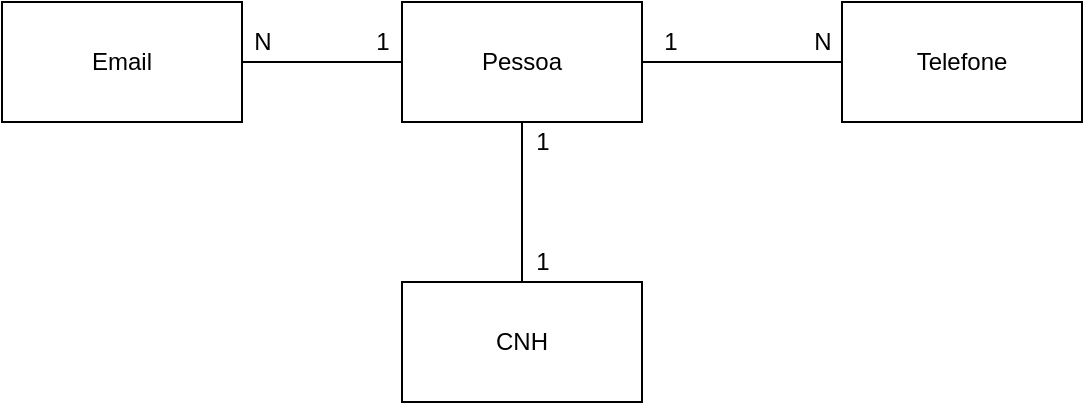 <mxfile version="14.4.3" type="device"><diagram id="W6DC61UbwGtgYYnEzkeH" name="Modelo conceitual"><mxGraphModel dx="1422" dy="762" grid="1" gridSize="10" guides="1" tooltips="1" connect="1" arrows="1" fold="1" page="1" pageScale="1" pageWidth="827" pageHeight="1169" math="0" shadow="0"><root><mxCell id="0"/><mxCell id="1" parent="0"/><mxCell id="qmhdvvVNwSrVJ_yf4M3Z-9" style="edgeStyle=orthogonalEdgeStyle;rounded=0;orthogonalLoop=1;jettySize=auto;html=1;exitX=0.5;exitY=1;exitDx=0;exitDy=0;entryX=0.5;entryY=0;entryDx=0;entryDy=0;endArrow=none;endFill=0;" parent="1" source="qmhdvvVNwSrVJ_yf4M3Z-5" target="qmhdvvVNwSrVJ_yf4M3Z-6" edge="1"><mxGeometry relative="1" as="geometry"/></mxCell><mxCell id="qmhdvvVNwSrVJ_yf4M3Z-19" style="edgeStyle=orthogonalEdgeStyle;rounded=0;orthogonalLoop=1;jettySize=auto;html=1;exitX=1;exitY=0.5;exitDx=0;exitDy=0;entryX=0;entryY=0.5;entryDx=0;entryDy=0;endArrow=none;endFill=0;" parent="1" source="qmhdvvVNwSrVJ_yf4M3Z-5" target="qmhdvvVNwSrVJ_yf4M3Z-8" edge="1"><mxGeometry relative="1" as="geometry"/></mxCell><mxCell id="qmhdvvVNwSrVJ_yf4M3Z-5" value="Pessoa" style="rounded=0;whiteSpace=wrap;html=1;" parent="1" vertex="1"><mxGeometry x="270" y="100" width="120" height="60" as="geometry"/></mxCell><mxCell id="qmhdvvVNwSrVJ_yf4M3Z-6" value="CNH" style="rounded=0;whiteSpace=wrap;html=1;" parent="1" vertex="1"><mxGeometry x="270" y="240" width="120" height="60" as="geometry"/></mxCell><mxCell id="qmhdvvVNwSrVJ_yf4M3Z-11" style="edgeStyle=orthogonalEdgeStyle;rounded=0;orthogonalLoop=1;jettySize=auto;html=1;exitX=1;exitY=0.5;exitDx=0;exitDy=0;entryX=0;entryY=0.5;entryDx=0;entryDy=0;endArrow=none;endFill=0;" parent="1" source="qmhdvvVNwSrVJ_yf4M3Z-7" target="qmhdvvVNwSrVJ_yf4M3Z-5" edge="1"><mxGeometry relative="1" as="geometry"/></mxCell><mxCell id="qmhdvvVNwSrVJ_yf4M3Z-7" value="Email" style="rounded=0;whiteSpace=wrap;html=1;" parent="1" vertex="1"><mxGeometry x="70" y="100" width="120" height="60" as="geometry"/></mxCell><mxCell id="qmhdvvVNwSrVJ_yf4M3Z-8" value="Telefone" style="rounded=0;whiteSpace=wrap;html=1;" parent="1" vertex="1"><mxGeometry x="490" y="100" width="120" height="60" as="geometry"/></mxCell><mxCell id="qmhdvvVNwSrVJ_yf4M3Z-12" value="1" style="text;html=1;align=center;verticalAlign=middle;resizable=0;points=[];autosize=1;" parent="1" vertex="1"><mxGeometry x="250" y="110" width="20" height="20" as="geometry"/></mxCell><mxCell id="qmhdvvVNwSrVJ_yf4M3Z-13" value="N" style="text;html=1;align=center;verticalAlign=middle;resizable=0;points=[];autosize=1;" parent="1" vertex="1"><mxGeometry x="190" y="110" width="20" height="20" as="geometry"/></mxCell><mxCell id="qmhdvvVNwSrVJ_yf4M3Z-14" value="1" style="text;html=1;align=center;verticalAlign=middle;resizable=0;points=[];autosize=1;" parent="1" vertex="1"><mxGeometry x="394" y="110" width="20" height="20" as="geometry"/></mxCell><mxCell id="qmhdvvVNwSrVJ_yf4M3Z-16" value="1" style="text;html=1;align=center;verticalAlign=middle;resizable=0;points=[];autosize=1;" parent="1" vertex="1"><mxGeometry x="330" y="160" width="20" height="20" as="geometry"/></mxCell><mxCell id="qmhdvvVNwSrVJ_yf4M3Z-17" value="1" style="text;html=1;align=center;verticalAlign=middle;resizable=0;points=[];autosize=1;" parent="1" vertex="1"><mxGeometry x="330" y="220" width="20" height="20" as="geometry"/></mxCell><mxCell id="qmhdvvVNwSrVJ_yf4M3Z-20" value="N" style="text;html=1;align=center;verticalAlign=middle;resizable=0;points=[];autosize=1;" parent="1" vertex="1"><mxGeometry x="470" y="110" width="20" height="20" as="geometry"/></mxCell></root></mxGraphModel></diagram></mxfile>